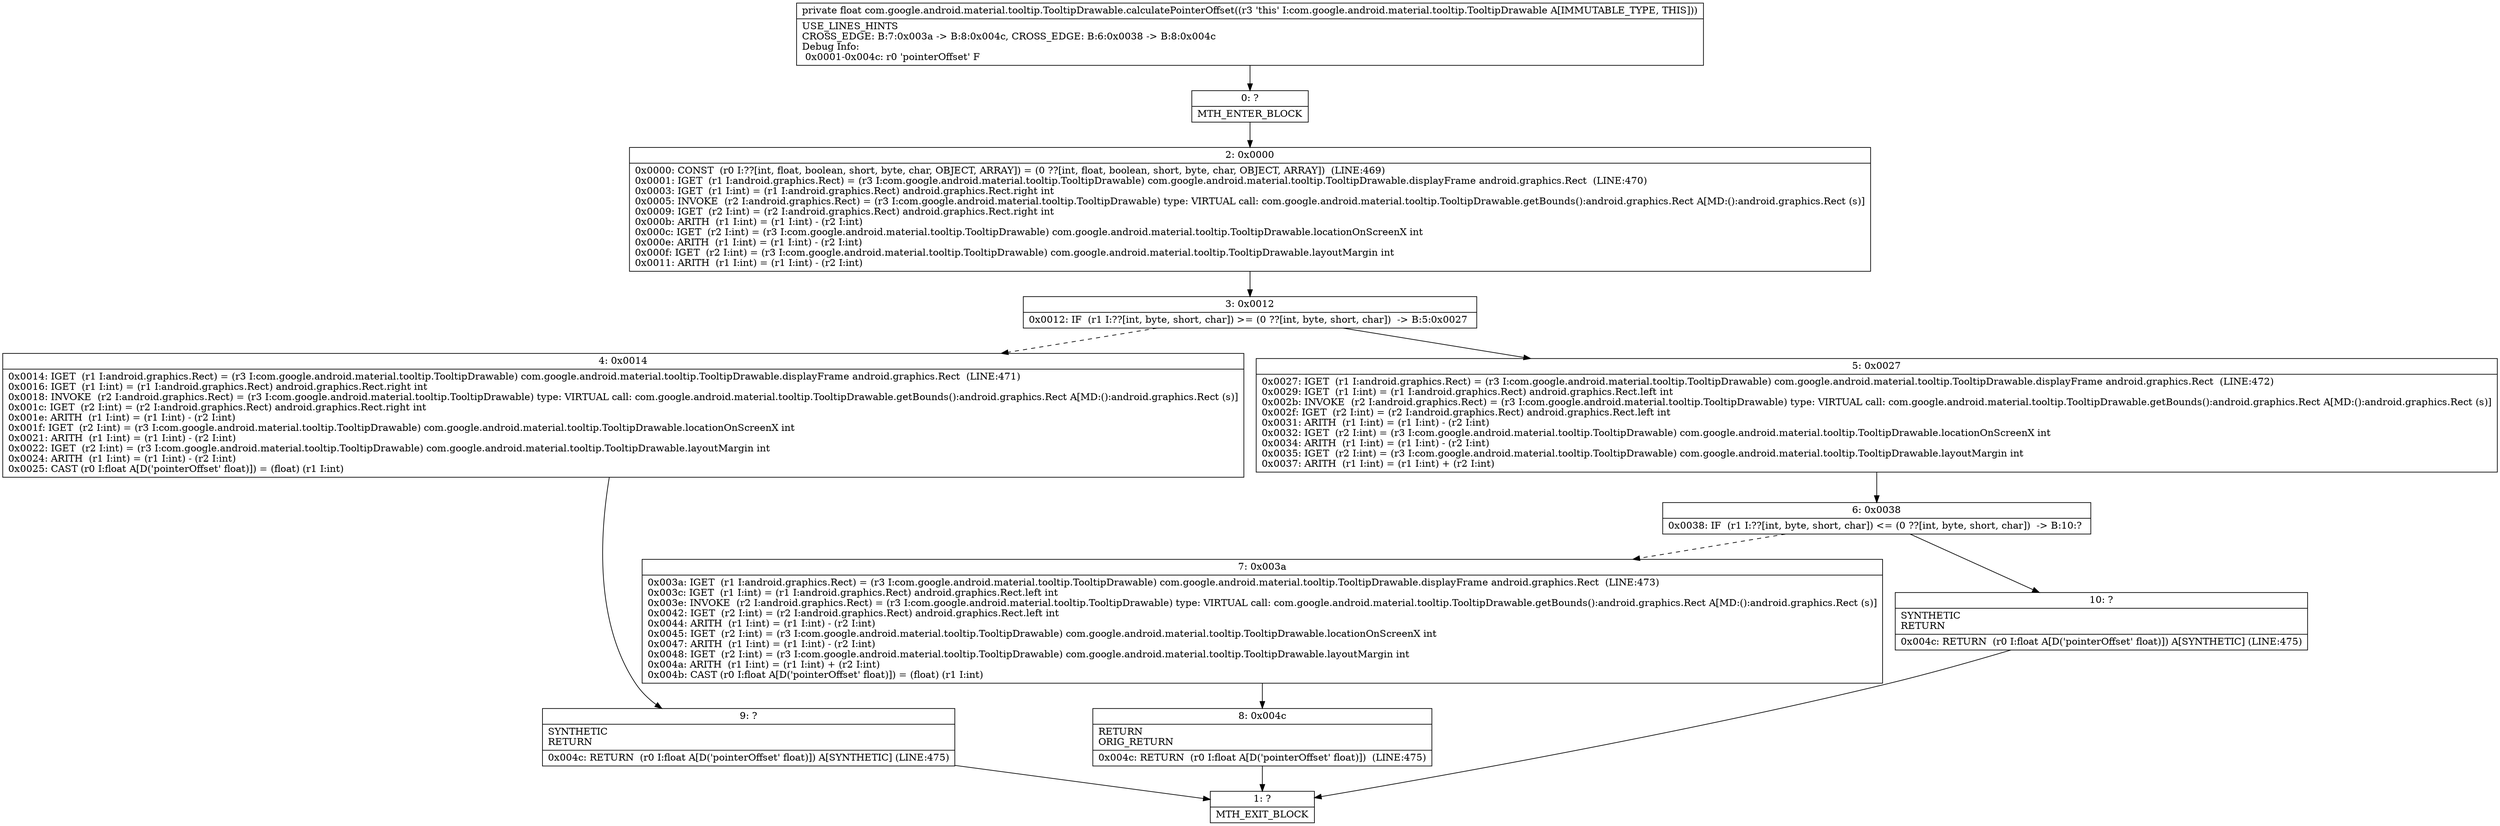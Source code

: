 digraph "CFG forcom.google.android.material.tooltip.TooltipDrawable.calculatePointerOffset()F" {
Node_0 [shape=record,label="{0\:\ ?|MTH_ENTER_BLOCK\l}"];
Node_2 [shape=record,label="{2\:\ 0x0000|0x0000: CONST  (r0 I:??[int, float, boolean, short, byte, char, OBJECT, ARRAY]) = (0 ??[int, float, boolean, short, byte, char, OBJECT, ARRAY])  (LINE:469)\l0x0001: IGET  (r1 I:android.graphics.Rect) = (r3 I:com.google.android.material.tooltip.TooltipDrawable) com.google.android.material.tooltip.TooltipDrawable.displayFrame android.graphics.Rect  (LINE:470)\l0x0003: IGET  (r1 I:int) = (r1 I:android.graphics.Rect) android.graphics.Rect.right int \l0x0005: INVOKE  (r2 I:android.graphics.Rect) = (r3 I:com.google.android.material.tooltip.TooltipDrawable) type: VIRTUAL call: com.google.android.material.tooltip.TooltipDrawable.getBounds():android.graphics.Rect A[MD:():android.graphics.Rect (s)]\l0x0009: IGET  (r2 I:int) = (r2 I:android.graphics.Rect) android.graphics.Rect.right int \l0x000b: ARITH  (r1 I:int) = (r1 I:int) \- (r2 I:int) \l0x000c: IGET  (r2 I:int) = (r3 I:com.google.android.material.tooltip.TooltipDrawable) com.google.android.material.tooltip.TooltipDrawable.locationOnScreenX int \l0x000e: ARITH  (r1 I:int) = (r1 I:int) \- (r2 I:int) \l0x000f: IGET  (r2 I:int) = (r3 I:com.google.android.material.tooltip.TooltipDrawable) com.google.android.material.tooltip.TooltipDrawable.layoutMargin int \l0x0011: ARITH  (r1 I:int) = (r1 I:int) \- (r2 I:int) \l}"];
Node_3 [shape=record,label="{3\:\ 0x0012|0x0012: IF  (r1 I:??[int, byte, short, char]) \>= (0 ??[int, byte, short, char])  \-\> B:5:0x0027 \l}"];
Node_4 [shape=record,label="{4\:\ 0x0014|0x0014: IGET  (r1 I:android.graphics.Rect) = (r3 I:com.google.android.material.tooltip.TooltipDrawable) com.google.android.material.tooltip.TooltipDrawable.displayFrame android.graphics.Rect  (LINE:471)\l0x0016: IGET  (r1 I:int) = (r1 I:android.graphics.Rect) android.graphics.Rect.right int \l0x0018: INVOKE  (r2 I:android.graphics.Rect) = (r3 I:com.google.android.material.tooltip.TooltipDrawable) type: VIRTUAL call: com.google.android.material.tooltip.TooltipDrawable.getBounds():android.graphics.Rect A[MD:():android.graphics.Rect (s)]\l0x001c: IGET  (r2 I:int) = (r2 I:android.graphics.Rect) android.graphics.Rect.right int \l0x001e: ARITH  (r1 I:int) = (r1 I:int) \- (r2 I:int) \l0x001f: IGET  (r2 I:int) = (r3 I:com.google.android.material.tooltip.TooltipDrawable) com.google.android.material.tooltip.TooltipDrawable.locationOnScreenX int \l0x0021: ARITH  (r1 I:int) = (r1 I:int) \- (r2 I:int) \l0x0022: IGET  (r2 I:int) = (r3 I:com.google.android.material.tooltip.TooltipDrawable) com.google.android.material.tooltip.TooltipDrawable.layoutMargin int \l0x0024: ARITH  (r1 I:int) = (r1 I:int) \- (r2 I:int) \l0x0025: CAST (r0 I:float A[D('pointerOffset' float)]) = (float) (r1 I:int) \l}"];
Node_9 [shape=record,label="{9\:\ ?|SYNTHETIC\lRETURN\l|0x004c: RETURN  (r0 I:float A[D('pointerOffset' float)]) A[SYNTHETIC] (LINE:475)\l}"];
Node_1 [shape=record,label="{1\:\ ?|MTH_EXIT_BLOCK\l}"];
Node_5 [shape=record,label="{5\:\ 0x0027|0x0027: IGET  (r1 I:android.graphics.Rect) = (r3 I:com.google.android.material.tooltip.TooltipDrawable) com.google.android.material.tooltip.TooltipDrawable.displayFrame android.graphics.Rect  (LINE:472)\l0x0029: IGET  (r1 I:int) = (r1 I:android.graphics.Rect) android.graphics.Rect.left int \l0x002b: INVOKE  (r2 I:android.graphics.Rect) = (r3 I:com.google.android.material.tooltip.TooltipDrawable) type: VIRTUAL call: com.google.android.material.tooltip.TooltipDrawable.getBounds():android.graphics.Rect A[MD:():android.graphics.Rect (s)]\l0x002f: IGET  (r2 I:int) = (r2 I:android.graphics.Rect) android.graphics.Rect.left int \l0x0031: ARITH  (r1 I:int) = (r1 I:int) \- (r2 I:int) \l0x0032: IGET  (r2 I:int) = (r3 I:com.google.android.material.tooltip.TooltipDrawable) com.google.android.material.tooltip.TooltipDrawable.locationOnScreenX int \l0x0034: ARITH  (r1 I:int) = (r1 I:int) \- (r2 I:int) \l0x0035: IGET  (r2 I:int) = (r3 I:com.google.android.material.tooltip.TooltipDrawable) com.google.android.material.tooltip.TooltipDrawable.layoutMargin int \l0x0037: ARITH  (r1 I:int) = (r1 I:int) + (r2 I:int) \l}"];
Node_6 [shape=record,label="{6\:\ 0x0038|0x0038: IF  (r1 I:??[int, byte, short, char]) \<= (0 ??[int, byte, short, char])  \-\> B:10:? \l}"];
Node_7 [shape=record,label="{7\:\ 0x003a|0x003a: IGET  (r1 I:android.graphics.Rect) = (r3 I:com.google.android.material.tooltip.TooltipDrawable) com.google.android.material.tooltip.TooltipDrawable.displayFrame android.graphics.Rect  (LINE:473)\l0x003c: IGET  (r1 I:int) = (r1 I:android.graphics.Rect) android.graphics.Rect.left int \l0x003e: INVOKE  (r2 I:android.graphics.Rect) = (r3 I:com.google.android.material.tooltip.TooltipDrawable) type: VIRTUAL call: com.google.android.material.tooltip.TooltipDrawable.getBounds():android.graphics.Rect A[MD:():android.graphics.Rect (s)]\l0x0042: IGET  (r2 I:int) = (r2 I:android.graphics.Rect) android.graphics.Rect.left int \l0x0044: ARITH  (r1 I:int) = (r1 I:int) \- (r2 I:int) \l0x0045: IGET  (r2 I:int) = (r3 I:com.google.android.material.tooltip.TooltipDrawable) com.google.android.material.tooltip.TooltipDrawable.locationOnScreenX int \l0x0047: ARITH  (r1 I:int) = (r1 I:int) \- (r2 I:int) \l0x0048: IGET  (r2 I:int) = (r3 I:com.google.android.material.tooltip.TooltipDrawable) com.google.android.material.tooltip.TooltipDrawable.layoutMargin int \l0x004a: ARITH  (r1 I:int) = (r1 I:int) + (r2 I:int) \l0x004b: CAST (r0 I:float A[D('pointerOffset' float)]) = (float) (r1 I:int) \l}"];
Node_8 [shape=record,label="{8\:\ 0x004c|RETURN\lORIG_RETURN\l|0x004c: RETURN  (r0 I:float A[D('pointerOffset' float)])  (LINE:475)\l}"];
Node_10 [shape=record,label="{10\:\ ?|SYNTHETIC\lRETURN\l|0x004c: RETURN  (r0 I:float A[D('pointerOffset' float)]) A[SYNTHETIC] (LINE:475)\l}"];
MethodNode[shape=record,label="{private float com.google.android.material.tooltip.TooltipDrawable.calculatePointerOffset((r3 'this' I:com.google.android.material.tooltip.TooltipDrawable A[IMMUTABLE_TYPE, THIS]))  | USE_LINES_HINTS\lCROSS_EDGE: B:7:0x003a \-\> B:8:0x004c, CROSS_EDGE: B:6:0x0038 \-\> B:8:0x004c\lDebug Info:\l  0x0001\-0x004c: r0 'pointerOffset' F\l}"];
MethodNode -> Node_0;Node_0 -> Node_2;
Node_2 -> Node_3;
Node_3 -> Node_4[style=dashed];
Node_3 -> Node_5;
Node_4 -> Node_9;
Node_9 -> Node_1;
Node_5 -> Node_6;
Node_6 -> Node_7[style=dashed];
Node_6 -> Node_10;
Node_7 -> Node_8;
Node_8 -> Node_1;
Node_10 -> Node_1;
}


